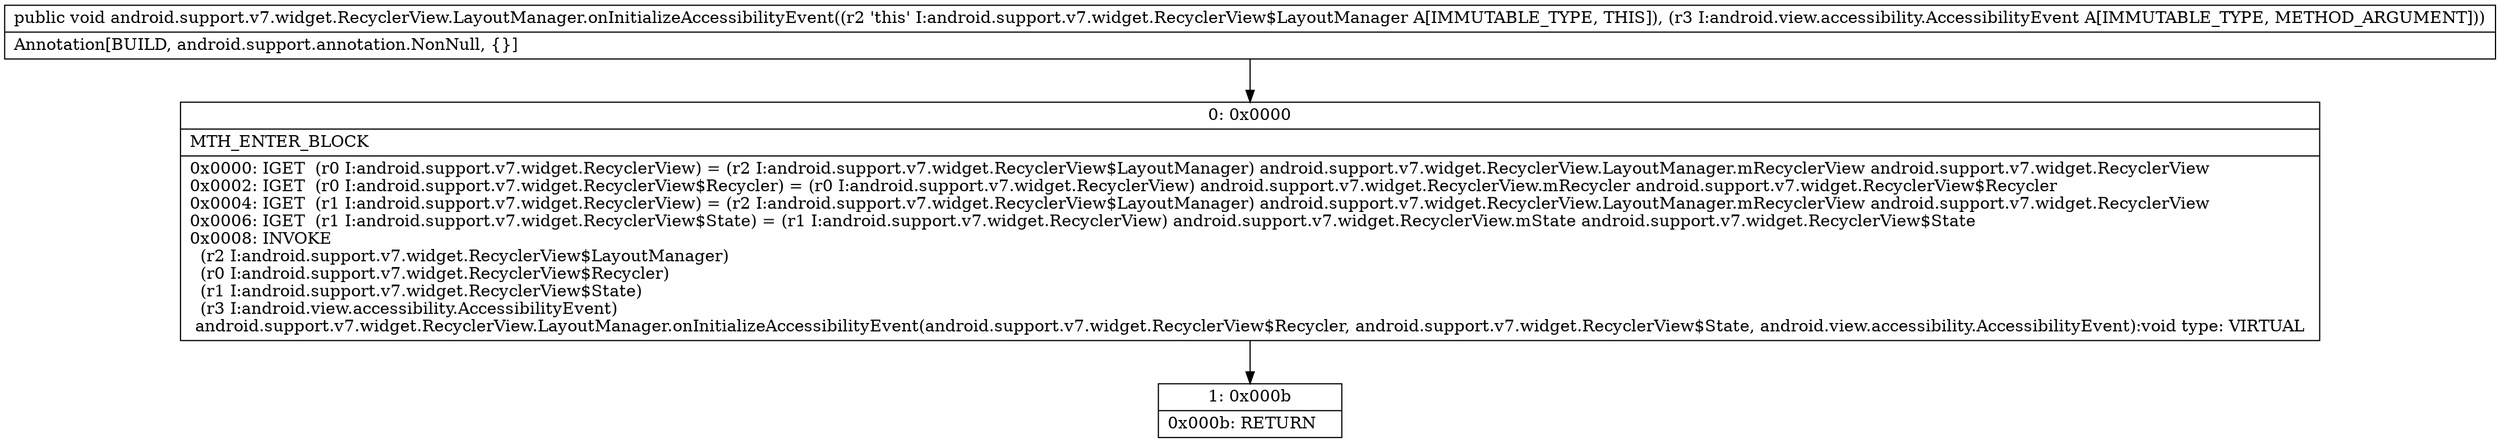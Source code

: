 digraph "CFG forandroid.support.v7.widget.RecyclerView.LayoutManager.onInitializeAccessibilityEvent(Landroid\/view\/accessibility\/AccessibilityEvent;)V" {
Node_0 [shape=record,label="{0\:\ 0x0000|MTH_ENTER_BLOCK\l|0x0000: IGET  (r0 I:android.support.v7.widget.RecyclerView) = (r2 I:android.support.v7.widget.RecyclerView$LayoutManager) android.support.v7.widget.RecyclerView.LayoutManager.mRecyclerView android.support.v7.widget.RecyclerView \l0x0002: IGET  (r0 I:android.support.v7.widget.RecyclerView$Recycler) = (r0 I:android.support.v7.widget.RecyclerView) android.support.v7.widget.RecyclerView.mRecycler android.support.v7.widget.RecyclerView$Recycler \l0x0004: IGET  (r1 I:android.support.v7.widget.RecyclerView) = (r2 I:android.support.v7.widget.RecyclerView$LayoutManager) android.support.v7.widget.RecyclerView.LayoutManager.mRecyclerView android.support.v7.widget.RecyclerView \l0x0006: IGET  (r1 I:android.support.v7.widget.RecyclerView$State) = (r1 I:android.support.v7.widget.RecyclerView) android.support.v7.widget.RecyclerView.mState android.support.v7.widget.RecyclerView$State \l0x0008: INVOKE  \l  (r2 I:android.support.v7.widget.RecyclerView$LayoutManager)\l  (r0 I:android.support.v7.widget.RecyclerView$Recycler)\l  (r1 I:android.support.v7.widget.RecyclerView$State)\l  (r3 I:android.view.accessibility.AccessibilityEvent)\l android.support.v7.widget.RecyclerView.LayoutManager.onInitializeAccessibilityEvent(android.support.v7.widget.RecyclerView$Recycler, android.support.v7.widget.RecyclerView$State, android.view.accessibility.AccessibilityEvent):void type: VIRTUAL \l}"];
Node_1 [shape=record,label="{1\:\ 0x000b|0x000b: RETURN   \l}"];
MethodNode[shape=record,label="{public void android.support.v7.widget.RecyclerView.LayoutManager.onInitializeAccessibilityEvent((r2 'this' I:android.support.v7.widget.RecyclerView$LayoutManager A[IMMUTABLE_TYPE, THIS]), (r3 I:android.view.accessibility.AccessibilityEvent A[IMMUTABLE_TYPE, METHOD_ARGUMENT]))  | Annotation[BUILD, android.support.annotation.NonNull, \{\}]\l}"];
MethodNode -> Node_0;
Node_0 -> Node_1;
}

